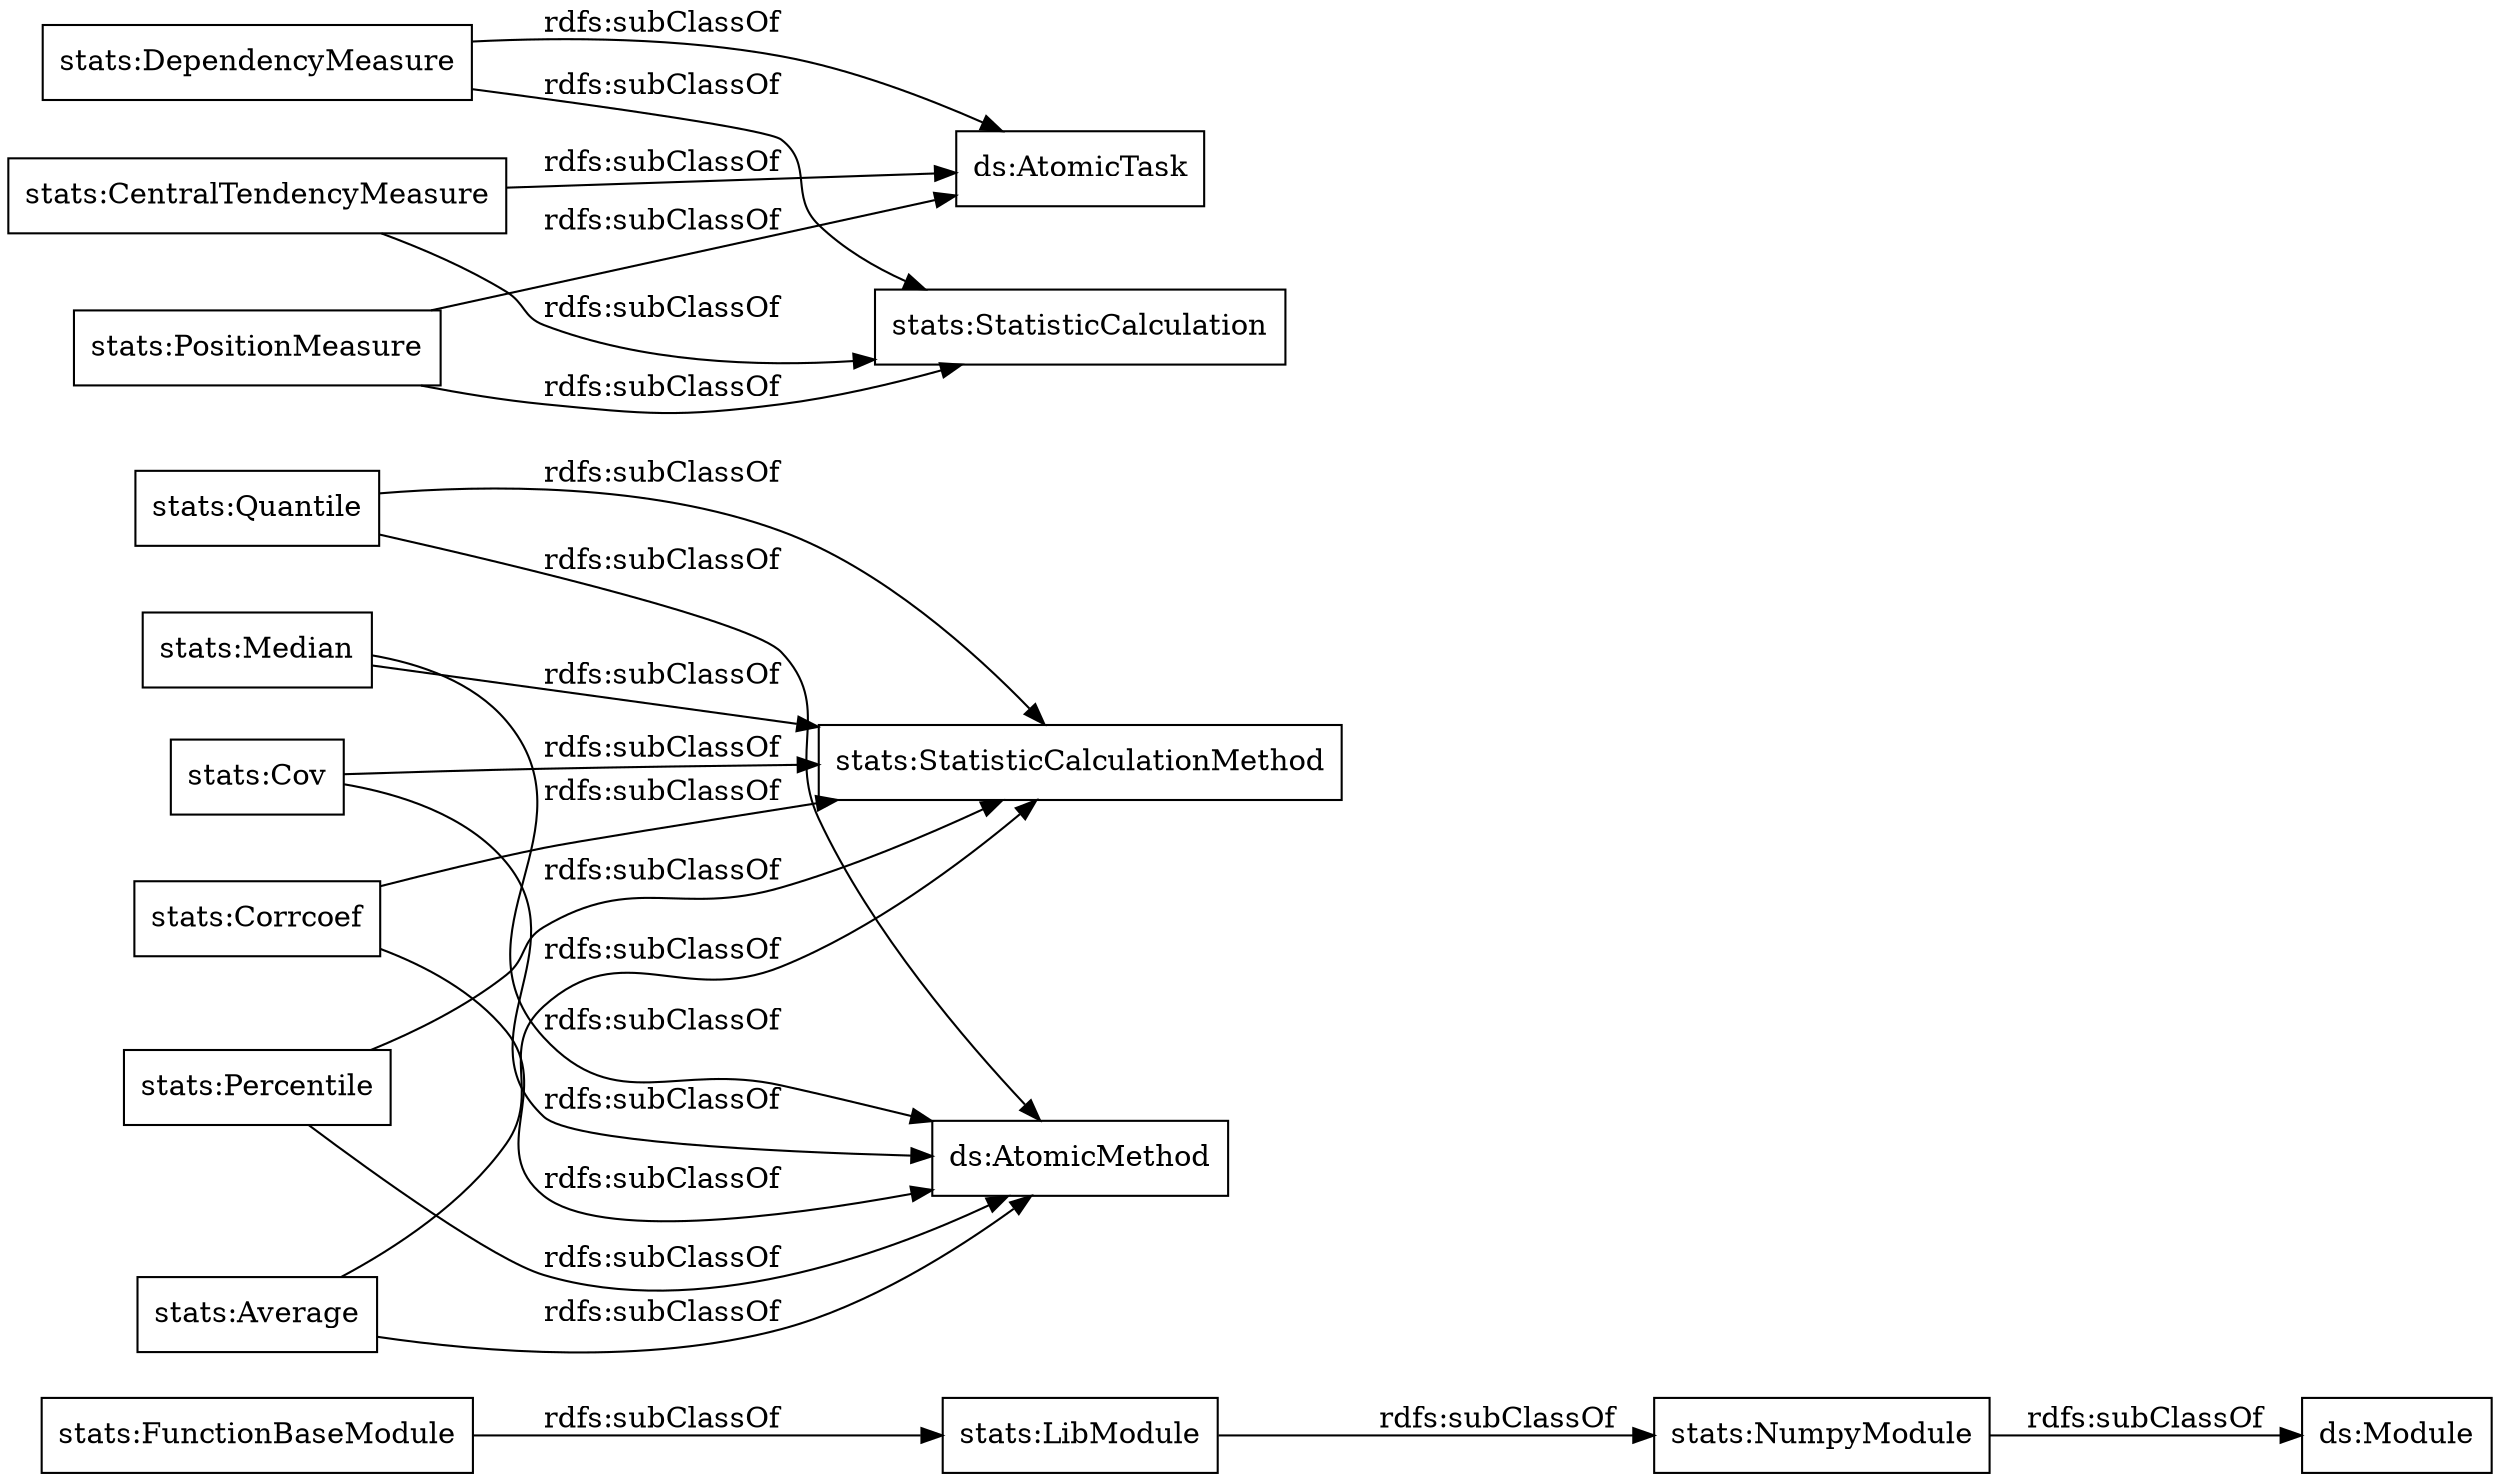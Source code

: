 digraph ar2dtool_diagram { 
rankdir=LR;
size="1000"
node [shape = rectangle, color="black"]; "stats:FunctionBaseModule" "stats:Quantile" "stats:Median" "stats:NumpyModule" "stats:Percentile" "stats:CentralTendencyMeasure" "stats:Corrcoef" "stats:DependencyMeasure" "stats:Cov" "stats:PositionMeasure" "stats:LibModule" "stats:Average" "stats:StatisticCalculation" ; /*classes style*/
	"stats:Cov" -> "stats:StatisticCalculationMethod" [ label = "rdfs:subClassOf" ];
	"stats:Cov" -> "ds:AtomicMethod" [ label = "rdfs:subClassOf" ];
	"stats:Average" -> "stats:StatisticCalculationMethod" [ label = "rdfs:subClassOf" ];
	"stats:Average" -> "ds:AtomicMethod" [ label = "rdfs:subClassOf" ];
	"stats:LibModule" -> "stats:NumpyModule" [ label = "rdfs:subClassOf" ];
	"stats:CentralTendencyMeasure" -> "stats:StatisticCalculation" [ label = "rdfs:subClassOf" ];
	"stats:CentralTendencyMeasure" -> "ds:AtomicTask" [ label = "rdfs:subClassOf" ];
	"stats:Quantile" -> "stats:StatisticCalculationMethod" [ label = "rdfs:subClassOf" ];
	"stats:Quantile" -> "ds:AtomicMethod" [ label = "rdfs:subClassOf" ];
	"stats:Median" -> "stats:StatisticCalculationMethod" [ label = "rdfs:subClassOf" ];
	"stats:Median" -> "ds:AtomicMethod" [ label = "rdfs:subClassOf" ];
	"stats:NumpyModule" -> "ds:Module" [ label = "rdfs:subClassOf" ];
	"stats:Percentile" -> "stats:StatisticCalculationMethod" [ label = "rdfs:subClassOf" ];
	"stats:Percentile" -> "ds:AtomicMethod" [ label = "rdfs:subClassOf" ];
	"stats:Corrcoef" -> "stats:StatisticCalculationMethod" [ label = "rdfs:subClassOf" ];
	"stats:Corrcoef" -> "ds:AtomicMethod" [ label = "rdfs:subClassOf" ];
	"stats:PositionMeasure" -> "stats:StatisticCalculation" [ label = "rdfs:subClassOf" ];
	"stats:PositionMeasure" -> "ds:AtomicTask" [ label = "rdfs:subClassOf" ];
	"stats:DependencyMeasure" -> "stats:StatisticCalculation" [ label = "rdfs:subClassOf" ];
	"stats:DependencyMeasure" -> "ds:AtomicTask" [ label = "rdfs:subClassOf" ];
	"stats:FunctionBaseModule" -> "stats:LibModule" [ label = "rdfs:subClassOf" ];

}

